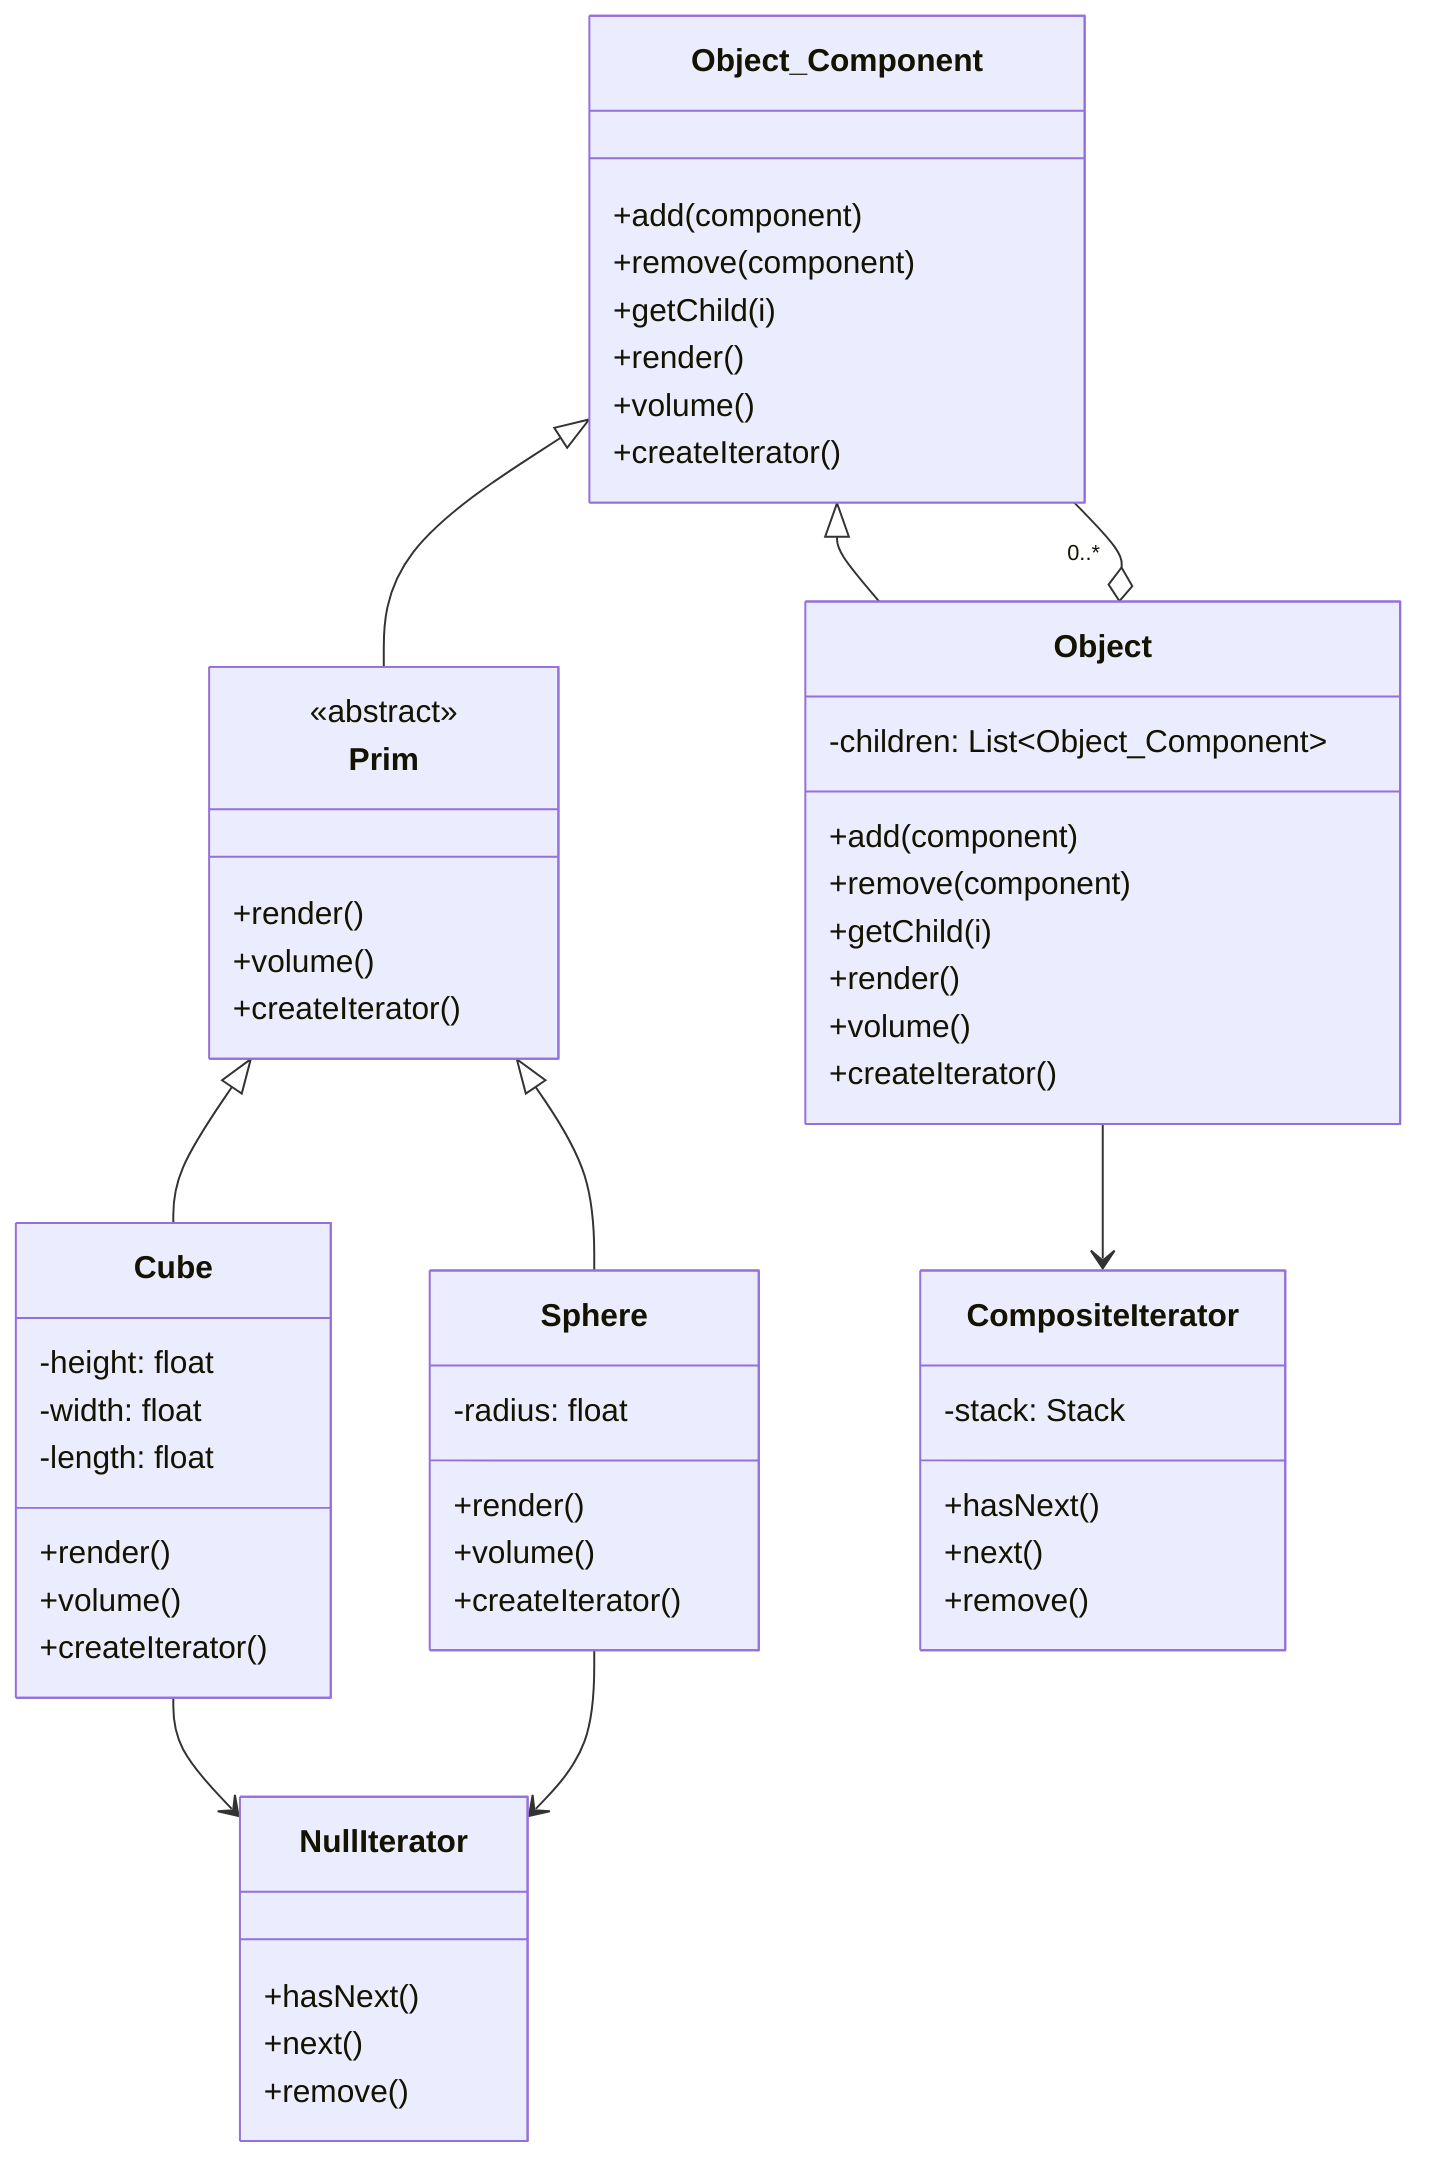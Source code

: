 classDiagram
    class Object_Component {
        +add(component)
        +remove(component)
        +getChild(i)
        +render()
        +volume()
        +createIterator()
    }
    class Prim {
        <<abstract>>
        +render()
        +volume()
        +createIterator()
    }
    class Object {
        -children: List~Object_Component~
        +add(component)
        +remove(component)
        +getChild(i)
        +render()
        +volume()
        +createIterator()
    }
    class Cube {
        -height: float
        -width: float
        -length: float
        +render()
        +volume()
        +createIterator()
    }
    class Sphere {
        -radius: float
        +render()
        +volume()
        +createIterator()
    }
    class CompositeIterator {
        -stack: Stack
        +hasNext()
        +next()
        +remove()
    }
    class NullIterator {
        +hasNext()
        +next()
        +remove()
    }

    Object_Component <|-- Prim
    Object_Component <|-- Object
    Prim <|-- Cube
    Prim <|-- Sphere
    Object o-- "0..*" Object_Component
    Object --> CompositeIterator
    Cube --> NullIterator
    Sphere --> NullIterator
